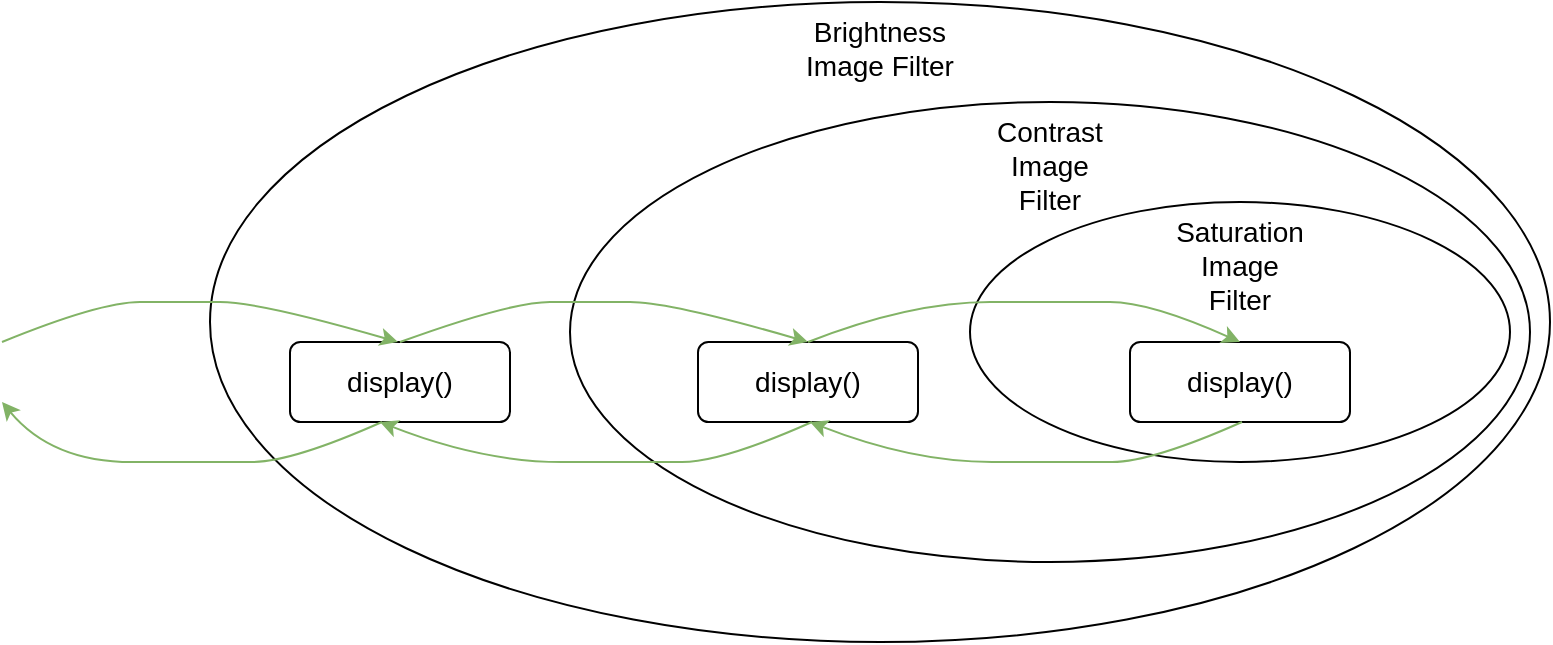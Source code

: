 <mxfile version="21.2.8" type="device">
  <diagram id="C5RBs43oDa-KdzZeNtuy" name="Page-1">
    <mxGraphModel dx="1195" dy="703" grid="1" gridSize="10" guides="1" tooltips="1" connect="1" arrows="1" fold="1" page="1" pageScale="1" pageWidth="827" pageHeight="1169" math="0" shadow="0">
      <root>
        <mxCell id="WIyWlLk6GJQsqaUBKTNV-0" />
        <mxCell id="WIyWlLk6GJQsqaUBKTNV-1" parent="WIyWlLk6GJQsqaUBKTNV-0" />
        <mxCell id="3wKMR0ZYJV7lE7oxOlYn-0" value="Brightness&lt;br style=&quot;font-size: 14px;&quot;&gt;Image Filter" style="ellipse;whiteSpace=wrap;html=1;verticalAlign=top;fontSize=14;align=center;" vertex="1" parent="WIyWlLk6GJQsqaUBKTNV-1">
          <mxGeometry x="144" y="80" width="670" height="320" as="geometry" />
        </mxCell>
        <mxCell id="3wKMR0ZYJV7lE7oxOlYn-1" value="Contrast&lt;br style=&quot;font-size: 14px;&quot;&gt;Image&lt;br style=&quot;font-size: 14px;&quot;&gt;Filter" style="ellipse;whiteSpace=wrap;html=1;verticalAlign=top;fontSize=14;align=center;" vertex="1" parent="WIyWlLk6GJQsqaUBKTNV-1">
          <mxGeometry x="324" y="130" width="480" height="230" as="geometry" />
        </mxCell>
        <mxCell id="3wKMR0ZYJV7lE7oxOlYn-2" value="Saturation&lt;br style=&quot;font-size: 14px;&quot;&gt;Image&lt;br style=&quot;font-size: 14px;&quot;&gt;Filter" style="ellipse;whiteSpace=wrap;html=1;verticalAlign=top;fontSize=14;align=center;" vertex="1" parent="WIyWlLk6GJQsqaUBKTNV-1">
          <mxGeometry x="524" y="180" width="270" height="130" as="geometry" />
        </mxCell>
        <mxCell id="3wKMR0ZYJV7lE7oxOlYn-3" value="display()" style="rounded=1;whiteSpace=wrap;html=1;arcSize=13;fontSize=14;" vertex="1" parent="WIyWlLk6GJQsqaUBKTNV-1">
          <mxGeometry x="604" y="250" width="110" height="40" as="geometry" />
        </mxCell>
        <mxCell id="3wKMR0ZYJV7lE7oxOlYn-4" value="display()" style="rounded=1;whiteSpace=wrap;html=1;arcSize=13;fontSize=14;" vertex="1" parent="WIyWlLk6GJQsqaUBKTNV-1">
          <mxGeometry x="388" y="250" width="110" height="40" as="geometry" />
        </mxCell>
        <mxCell id="3wKMR0ZYJV7lE7oxOlYn-5" value="display()" style="rounded=1;whiteSpace=wrap;html=1;arcSize=13;fontSize=14;" vertex="1" parent="WIyWlLk6GJQsqaUBKTNV-1">
          <mxGeometry x="184" y="250" width="110" height="40" as="geometry" />
        </mxCell>
        <mxCell id="3wKMR0ZYJV7lE7oxOlYn-7" value="" style="curved=1;endArrow=classic;html=1;rounded=0;exitX=0.5;exitY=0;exitDx=0;exitDy=0;entryX=0.5;entryY=0;entryDx=0;entryDy=0;fillColor=#d5e8d4;strokeColor=#82b366;" edge="1" parent="WIyWlLk6GJQsqaUBKTNV-1" source="3wKMR0ZYJV7lE7oxOlYn-5" target="3wKMR0ZYJV7lE7oxOlYn-4">
          <mxGeometry width="50" height="50" relative="1" as="geometry">
            <mxPoint x="274" y="220" as="sourcePoint" />
            <mxPoint x="324" y="170" as="targetPoint" />
            <Array as="points">
              <mxPoint x="294" y="230" />
              <mxPoint x="334" y="230" />
              <mxPoint x="374" y="230" />
            </Array>
          </mxGeometry>
        </mxCell>
        <mxCell id="3wKMR0ZYJV7lE7oxOlYn-9" value="" style="curved=1;endArrow=classic;html=1;rounded=0;exitX=0.5;exitY=0;exitDx=0;exitDy=0;entryX=0.5;entryY=0;entryDx=0;entryDy=0;fillColor=#d5e8d4;strokeColor=#82b366;" edge="1" parent="WIyWlLk6GJQsqaUBKTNV-1" source="3wKMR0ZYJV7lE7oxOlYn-4" target="3wKMR0ZYJV7lE7oxOlYn-3">
          <mxGeometry width="50" height="50" relative="1" as="geometry">
            <mxPoint x="444" y="250" as="sourcePoint" />
            <mxPoint x="648" y="250" as="targetPoint" />
            <Array as="points">
              <mxPoint x="494" y="230" />
              <mxPoint x="574" y="230" />
              <mxPoint x="614" y="230" />
            </Array>
          </mxGeometry>
        </mxCell>
        <mxCell id="3wKMR0ZYJV7lE7oxOlYn-10" value="" style="curved=1;endArrow=classic;html=1;rounded=0;exitX=0.5;exitY=0;exitDx=0;exitDy=0;entryX=0.5;entryY=0;entryDx=0;entryDy=0;fillColor=#d5e8d4;strokeColor=#82b366;" edge="1" parent="WIyWlLk6GJQsqaUBKTNV-1">
          <mxGeometry width="50" height="50" relative="1" as="geometry">
            <mxPoint x="660" y="290" as="sourcePoint" />
            <mxPoint x="444" y="290" as="targetPoint" />
            <Array as="points">
              <mxPoint x="615" y="310" />
              <mxPoint x="575" y="310" />
              <mxPoint x="495" y="310" />
            </Array>
          </mxGeometry>
        </mxCell>
        <mxCell id="3wKMR0ZYJV7lE7oxOlYn-11" value="" style="curved=1;endArrow=classic;html=1;rounded=0;exitX=0.5;exitY=0;exitDx=0;exitDy=0;entryX=0.5;entryY=0;entryDx=0;entryDy=0;fillColor=#d5e8d4;strokeColor=#82b366;" edge="1" parent="WIyWlLk6GJQsqaUBKTNV-1">
          <mxGeometry width="50" height="50" relative="1" as="geometry">
            <mxPoint x="445" y="290" as="sourcePoint" />
            <mxPoint x="229" y="290" as="targetPoint" />
            <Array as="points">
              <mxPoint x="400" y="310" />
              <mxPoint x="360" y="310" />
              <mxPoint x="280" y="310" />
            </Array>
          </mxGeometry>
        </mxCell>
        <mxCell id="3wKMR0ZYJV7lE7oxOlYn-12" value="" style="curved=1;endArrow=classic;html=1;rounded=0;entryX=0.5;entryY=0;entryDx=0;entryDy=0;fillColor=#d5e8d4;strokeColor=#82b366;" edge="1" parent="WIyWlLk6GJQsqaUBKTNV-1">
          <mxGeometry width="50" height="50" relative="1" as="geometry">
            <mxPoint x="40" y="250" as="sourcePoint" />
            <mxPoint x="238" y="250" as="targetPoint" />
            <Array as="points">
              <mxPoint x="89" y="230" />
              <mxPoint x="129" y="230" />
              <mxPoint x="169" y="230" />
            </Array>
          </mxGeometry>
        </mxCell>
        <mxCell id="3wKMR0ZYJV7lE7oxOlYn-13" value="" style="curved=1;endArrow=classic;html=1;rounded=0;exitX=0.5;exitY=0;exitDx=0;exitDy=0;fillColor=#d5e8d4;strokeColor=#82b366;" edge="1" parent="WIyWlLk6GJQsqaUBKTNV-1">
          <mxGeometry width="50" height="50" relative="1" as="geometry">
            <mxPoint x="230" y="290" as="sourcePoint" />
            <mxPoint x="40" y="280" as="targetPoint" />
            <Array as="points">
              <mxPoint x="185" y="310" />
              <mxPoint x="145" y="310" />
              <mxPoint x="65" y="310" />
            </Array>
          </mxGeometry>
        </mxCell>
      </root>
    </mxGraphModel>
  </diagram>
</mxfile>
